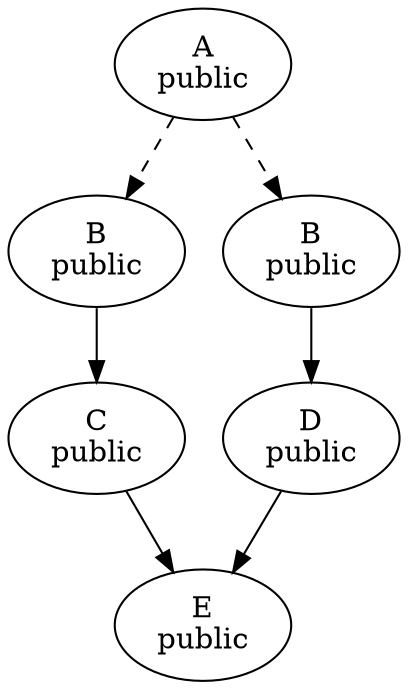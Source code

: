 // subobject hierarchy for E
digraph "Subobjects" {
  "E (0x83e42c4)" [
    label = "E\npublic"
  ]
  "C (0x83e44d8)" -> "E (0x83e42c4)" [
  ]
  "D (0x83e45d0)" -> "E (0x83e42c4)" [
  ]
  "C (0x83e44d8)" [
    label = "C\npublic"
  ]
  "B (0x83e4508)" -> "C (0x83e44d8)" [
  ]
  "B (0x83e4508)" [
    label = "B\npublic"
  ]
  "A (0x83e4538)" -> "B (0x83e4508)" [
    style = dashed
  ]
  "A (0x83e4538)" [
    label = "A\npublic"
  ]
  "D (0x83e45d0)" [
    label = "D\npublic"
  ]
  "B (0x83e45f0)" -> "D (0x83e45d0)" [
  ]
  "B (0x83e45f0)" [
    label = "B\npublic"
  ]
  "A (0x83e4538)" -> "B (0x83e45f0)" [
    style = dashed
  ]
}

